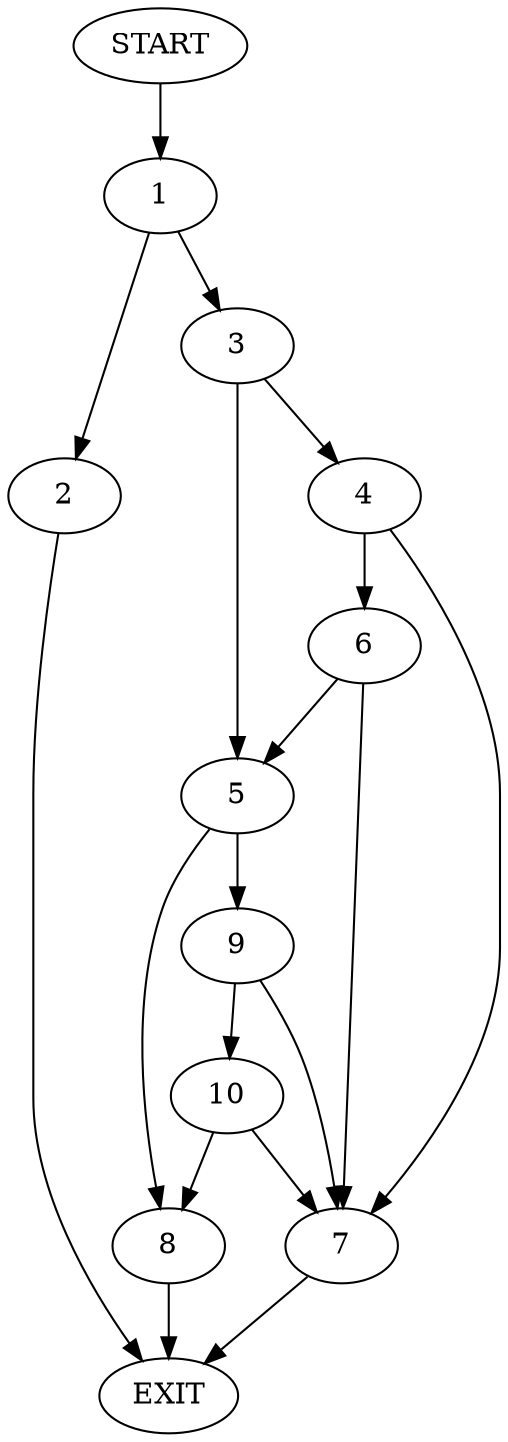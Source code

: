 digraph {
0 [label="START"]
11 [label="EXIT"]
0 -> 1
1 -> 2
1 -> 3
3 -> 4
3 -> 5
2 -> 11
4 -> 6
4 -> 7
5 -> 8
5 -> 9
6 -> 5
6 -> 7
7 -> 11
8 -> 11
9 -> 10
9 -> 7
10 -> 8
10 -> 7
}
